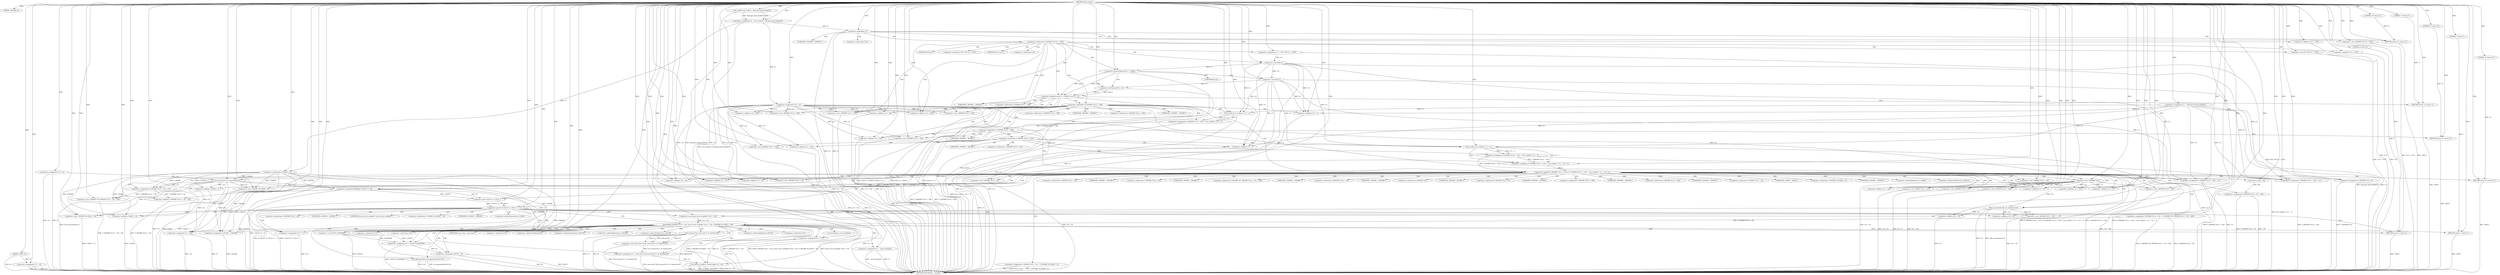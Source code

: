 digraph tftp_connect {  
"1000112" [label = "(METHOD,tftp_connect)" ]
"1000411" [label = "(METHOD_RETURN,int __fastcall)" ]
"1000113" [label = "(PARAM,_DWORD *a1)" ]
"1000114" [label = "(PARAM,_BYTE *a2)" ]
"1000127" [label = "(<operator>.assignment,v14 = a1)" ]
"1000130" [label = "(<operator>.assignment,v13 = a2)" ]
"1000133" [label = "(<operator>.assignment,v11 = &elf_gnu_hash_bucket[47])" ]
"1000139" [label = "(<operator>.assignment,v2 = Curl_ccalloc(1, &elf_gnu_hash_bucket[3]))" ]
"1000141" [label = "(Curl_ccalloc,Curl_ccalloc(1, &elf_gnu_hash_bucket[3]))" ]
"1000147" [label = "(<operator>.assignment,v14[188] = v2)" ]
"1000152" [label = "(<operator>.assignment,v12 = v2)" ]
"1000156" [label = "(<operator>.logicalNot,!v2)" ]
"1000158" [label = "(RETURN,return 27;,return 27;)" ]
"1000159" [label = "(LITERAL,27,return 27;)" ]
"1000162" [label = "(<operator>.cast,(_DWORD *)(*v14 + 1576))" ]
"1000164" [label = "(<operator>.addition,*v14 + 1576)" ]
"1000169" [label = "(<operator>.assignment,v11 = *(int **)(*v14 + 1576))" ]
"1000172" [label = "(<operator>.cast,(int **)(*v14 + 1576))" ]
"1000174" [label = "(<operator>.addition,*v14 + 1576)" ]
"1000179" [label = "(<operator>.logicalOr,(int)v11 > 65464 || (int)v11 < 8)" ]
"1000180" [label = "(<operator>.greaterThan,(int)v11 > 65464)" ]
"1000181" [label = "(<operator>.cast,(int)v11)" ]
"1000185" [label = "(<operator>.lessThan,(int)v11 < 8)" ]
"1000186" [label = "(<operator>.cast,(int)v11)" ]
"1000190" [label = "(RETURN,return 71;,return 71;)" ]
"1000191" [label = "(LITERAL,71,return 71;)" ]
"1000193" [label = "(<operator>.logicalNot,!*(_DWORD *)(v12 + 328))" ]
"1000195" [label = "(<operator>.cast,(_DWORD *)(v12 + 328))" ]
"1000197" [label = "(<operator>.addition,v12 + 328)" ]
"1000201" [label = "(<operator>.assignment,*(_DWORD *)(v12 + 328) = Curl_ccalloc(1, v11 + 1))" ]
"1000203" [label = "(<operator>.cast,(_DWORD *)(v12 + 328))" ]
"1000205" [label = "(<operator>.addition,v12 + 328)" ]
"1000208" [label = "(Curl_ccalloc,Curl_ccalloc(1, v11 + 1))" ]
"1000210" [label = "(<operator>.addition,v11 + 1)" ]
"1000214" [label = "(<operator>.logicalNot,!*(_DWORD *)(v12 + 328))" ]
"1000216" [label = "(<operator>.cast,(_DWORD *)(v12 + 328))" ]
"1000218" [label = "(<operator>.addition,v12 + 328)" ]
"1000221" [label = "(RETURN,return 27;,return 27;)" ]
"1000222" [label = "(LITERAL,27,return 27;)" ]
"1000224" [label = "(<operator>.logicalOr,*(_DWORD *)(v12 + 332) || (*(_DWORD *)(v12 + 332) = Curl_ccalloc(1, v11 + 1)) != 0)" ]
"1000226" [label = "(<operator>.cast,(_DWORD *)(v12 + 332))" ]
"1000228" [label = "(<operator>.addition,v12 + 332)" ]
"1000231" [label = "(<operator>.notEquals,(*(_DWORD *)(v12 + 332) = Curl_ccalloc(1, v11 + 1)) != 0)" ]
"1000232" [label = "(<operator>.assignment,*(_DWORD *)(v12 + 332) = Curl_ccalloc(1, v11 + 1))" ]
"1000234" [label = "(<operator>.cast,(_DWORD *)(v12 + 332))" ]
"1000236" [label = "(<operator>.addition,v12 + 332)" ]
"1000239" [label = "(Curl_ccalloc,Curl_ccalloc(1, v11 + 1))" ]
"1000241" [label = "(<operator>.addition,v11 + 1)" ]
"1000246" [label = "(Curl_conncontrol,Curl_conncontrol(v14))" ]
"1000248" [label = "(<operator>.assignment,*(_DWORD *)(v12 + 16) = v14)" ]
"1000250" [label = "(<operator>.cast,(_DWORD *)(v12 + 16))" ]
"1000252" [label = "(<operator>.addition,v12 + 16)" ]
"1000256" [label = "(<operator>.assignment,*(_DWORD *)(v12 + 20) = *(_DWORD *)(*(_DWORD *)(v12 + 16) + 420))" ]
"1000258" [label = "(<operator>.cast,(_DWORD *)(v12 + 20))" ]
"1000260" [label = "(<operator>.addition,v12 + 20)" ]
"1000264" [label = "(<operator>.cast,(_DWORD *)(*(_DWORD *)(v12 + 16) + 420))" ]
"1000266" [label = "(<operator>.addition,*(_DWORD *)(v12 + 16) + 420)" ]
"1000268" [label = "(<operator>.cast,(_DWORD *)(v12 + 16))" ]
"1000270" [label = "(<operator>.addition,v12 + 16)" ]
"1000274" [label = "(<operator>.assignment,*(_DWORD *)v12 = 0)" ]
"1000276" [label = "(<operator>.cast,(_DWORD *)v12)" ]
"1000280" [label = "(<operator>.assignment,*(_DWORD *)(v12 + 8) = -100)" ]
"1000282" [label = "(<operator>.cast,(_DWORD *)(v12 + 8))" ]
"1000284" [label = "(<operator>.addition,v12 + 8)" ]
"1000287" [label = "(<operator>.minus,-100)" ]
"1000289" [label = "(<operator>.assignment,*(_DWORD *)(v12 + 320) = v11)" ]
"1000291" [label = "(<operator>.cast,(_DWORD *)(v12 + 320))" ]
"1000293" [label = "(<operator>.addition,v12 + 320)" ]
"1000297" [label = "(<operator>.assignment,*(_DWORD *)(v12 + 324) = v11)" ]
"1000299" [label = "(<operator>.cast,(_DWORD *)(v12 + 324))" ]
"1000301" [label = "(<operator>.addition,v12 + 324)" ]
"1000305" [label = "(<operator>.assignment,*(_WORD *)(v12 + 52) = *(_DWORD *)(v14[20] + 4))" ]
"1000307" [label = "(<operator>.cast,(_WORD *)(v12 + 52))" ]
"1000309" [label = "(<operator>.addition,v12 + 52)" ]
"1000313" [label = "(<operator>.cast,(_DWORD *)(v14[20] + 4))" ]
"1000315" [label = "(<operator>.addition,v14[20] + 4)" ]
"1000320" [label = "(tftp_set_timeouts,tftp_set_timeouts(v12))" ]
"1000323" [label = "(<operator>.equals,((v14[147] >> 25) & 1) == 0)" ]
"1000324" [label = "(<operator>.and,(v14[147] >> 25) & 1)" ]
"1000325" [label = "(<operator>.arithmeticShiftRight,v14[147] >> 25)" ]
"1000334" [label = "(bind,bind(*(_DWORD *)(v12 + 20), (const struct sockaddr *)(v12 + 52), *(_DWORD *)(v14[20] + 16)))" ]
"1000336" [label = "(<operator>.cast,(_DWORD *)(v12 + 20))" ]
"1000338" [label = "(<operator>.addition,v12 + 20)" ]
"1000341" [label = "(<operator>.cast,(const struct sockaddr *)(v12 + 52))" ]
"1000343" [label = "(<operator>.addition,v12 + 52)" ]
"1000347" [label = "(<operator>.cast,(_DWORD *)(v14[20] + 16))" ]
"1000349" [label = "(<operator>.addition,v14[20] + 16)" ]
"1000355" [label = "(<operator>.assignment,v8 = *v14)" ]
"1000359" [label = "(<operator>.assignment,v3 = _errno_location())" ]
"1000362" [label = "(<operator>.assignment,v4 = (const char *)Curl_strerror(*v3, v9, &dword_80))" ]
"1000364" [label = "(<operator>.cast,(const char *)Curl_strerror(*v3, v9, &dword_80))" ]
"1000366" [label = "(Curl_strerror,Curl_strerror(*v3, v9, &dword_80))" ]
"1000372" [label = "(Curl_failf,Curl_failf(v8, \"bind() failed; %s\", v4))" ]
"1000376" [label = "(RETURN,return 7;,return 7;)" ]
"1000377" [label = "(LITERAL,7,return 7;)" ]
"1000378" [label = "(<operator>.assignment,v5 = v14)" ]
"1000381" [label = "(<operator>.assignment,v6 = v14[147] | 0x2000000)" ]
"1000383" [label = "(<operator>.or,v14[147] | 0x2000000)" ]
"1000388" [label = "(<operator>.assignment,v14[148] = v14[148])" ]
"1000395" [label = "(<operator>.assignment,v5[147] = v6)" ]
"1000400" [label = "(Curl_pgrsStartNow,Curl_pgrsStartNow(*v14))" ]
"1000403" [label = "(<operator>.assignment,*v13 = 1)" ]
"1000407" [label = "(RETURN,return 0;,return 0;)" ]
"1000408" [label = "(LITERAL,0,return 0;)" ]
"1000409" [label = "(RETURN,return 27;,return 27;)" ]
"1000410" [label = "(LITERAL,27,return 27;)" ]
"1000161" [label = "(<operator>.indirection,*(_DWORD *)(*v14 + 1576))" ]
"1000163" [label = "(UNKNOWN,_DWORD *,_DWORD *)" ]
"1000165" [label = "(<operator>.indirection,*v14)" ]
"1000171" [label = "(<operator>.indirection,*(int **)(*v14 + 1576))" ]
"1000173" [label = "(UNKNOWN,int **,int **)" ]
"1000175" [label = "(<operator>.indirection,*v14)" ]
"1000182" [label = "(UNKNOWN,int,int)" ]
"1000187" [label = "(UNKNOWN,int,int)" ]
"1000194" [label = "(<operator>.indirection,*(_DWORD *)(v12 + 328))" ]
"1000196" [label = "(UNKNOWN,_DWORD *,_DWORD *)" ]
"1000202" [label = "(<operator>.indirection,*(_DWORD *)(v12 + 328))" ]
"1000204" [label = "(UNKNOWN,_DWORD *,_DWORD *)" ]
"1000215" [label = "(<operator>.indirection,*(_DWORD *)(v12 + 328))" ]
"1000217" [label = "(UNKNOWN,_DWORD *,_DWORD *)" ]
"1000225" [label = "(<operator>.indirection,*(_DWORD *)(v12 + 332))" ]
"1000227" [label = "(UNKNOWN,_DWORD *,_DWORD *)" ]
"1000233" [label = "(<operator>.indirection,*(_DWORD *)(v12 + 332))" ]
"1000235" [label = "(UNKNOWN,_DWORD *,_DWORD *)" ]
"1000249" [label = "(<operator>.indirection,*(_DWORD *)(v12 + 16))" ]
"1000251" [label = "(UNKNOWN,_DWORD *,_DWORD *)" ]
"1000257" [label = "(<operator>.indirection,*(_DWORD *)(v12 + 20))" ]
"1000259" [label = "(UNKNOWN,_DWORD *,_DWORD *)" ]
"1000263" [label = "(<operator>.indirection,*(_DWORD *)(*(_DWORD *)(v12 + 16) + 420))" ]
"1000265" [label = "(UNKNOWN,_DWORD *,_DWORD *)" ]
"1000267" [label = "(<operator>.indirection,*(_DWORD *)(v12 + 16))" ]
"1000269" [label = "(UNKNOWN,_DWORD *,_DWORD *)" ]
"1000275" [label = "(<operator>.indirection,*(_DWORD *)v12)" ]
"1000277" [label = "(UNKNOWN,_DWORD *,_DWORD *)" ]
"1000281" [label = "(<operator>.indirection,*(_DWORD *)(v12 + 8))" ]
"1000283" [label = "(UNKNOWN,_DWORD *,_DWORD *)" ]
"1000290" [label = "(<operator>.indirection,*(_DWORD *)(v12 + 320))" ]
"1000292" [label = "(UNKNOWN,_DWORD *,_DWORD *)" ]
"1000298" [label = "(<operator>.indirection,*(_DWORD *)(v12 + 324))" ]
"1000300" [label = "(UNKNOWN,_DWORD *,_DWORD *)" ]
"1000306" [label = "(<operator>.indirection,*(_WORD *)(v12 + 52))" ]
"1000308" [label = "(UNKNOWN,_WORD *,_WORD *)" ]
"1000312" [label = "(<operator>.indirection,*(_DWORD *)(v14[20] + 4))" ]
"1000314" [label = "(UNKNOWN,_DWORD *,_DWORD *)" ]
"1000316" [label = "(<operator>.indirectIndexAccess,v14[20])" ]
"1000326" [label = "(<operator>.indirectIndexAccess,v14[147])" ]
"1000335" [label = "(<operator>.indirection,*(_DWORD *)(v12 + 20))" ]
"1000337" [label = "(UNKNOWN,_DWORD *,_DWORD *)" ]
"1000342" [label = "(UNKNOWN,const struct sockaddr *,const struct sockaddr *)" ]
"1000346" [label = "(<operator>.indirection,*(_DWORD *)(v14[20] + 16))" ]
"1000348" [label = "(UNKNOWN,_DWORD *,_DWORD *)" ]
"1000350" [label = "(<operator>.indirectIndexAccess,v14[20])" ]
"1000357" [label = "(<operator>.indirection,*v14)" ]
"1000361" [label = "(_errno_location,_errno_location())" ]
"1000365" [label = "(UNKNOWN,const char *,const char *)" ]
"1000367" [label = "(<operator>.indirection,*v3)" ]
"1000370" [label = "(<operator>.addressOf,&dword_80)" ]
"1000384" [label = "(<operator>.indirectIndexAccess,v14[147])" ]
"1000389" [label = "(<operator>.indirectIndexAccess,v14[148])" ]
"1000392" [label = "(<operator>.indirectIndexAccess,v14[148])" ]
"1000396" [label = "(<operator>.indirectIndexAccess,v5[147])" ]
"1000401" [label = "(<operator>.indirection,*v14)" ]
"1000404" [label = "(<operator>.indirection,*v13)" ]
  "1000158" -> "1000411"  [ label = "DDG: <RET>"] 
  "1000409" -> "1000411"  [ label = "DDG: <RET>"] 
  "1000407" -> "1000411"  [ label = "DDG: <RET>"] 
  "1000190" -> "1000411"  [ label = "DDG: <RET>"] 
  "1000376" -> "1000411"  [ label = "DDG: <RET>"] 
  "1000359" -> "1000411"  [ label = "DDG: v3"] 
  "1000258" -> "1000411"  [ label = "DDG: v12 + 20"] 
  "1000180" -> "1000411"  [ label = "DDG: (int)v11"] 
  "1000162" -> "1000411"  [ label = "DDG: *v14 + 1576"] 
  "1000266" -> "1000411"  [ label = "DDG: *(_DWORD *)(v12 + 16)"] 
  "1000216" -> "1000411"  [ label = "DDG: v12 + 328"] 
  "1000193" -> "1000411"  [ label = "DDG: *(_DWORD *)(v12 + 328)"] 
  "1000141" -> "1000411"  [ label = "DDG: &elf_gnu_hash_bucket[3]"] 
  "1000127" -> "1000411"  [ label = "DDG: v14"] 
  "1000388" -> "1000411"  [ label = "DDG: v14[148]"] 
  "1000315" -> "1000411"  [ label = "DDG: v14[20]"] 
  "1000334" -> "1000411"  [ label = "DDG: *(_DWORD *)(v12 + 20)"] 
  "1000324" -> "1000411"  [ label = "DDG: v14[147] >> 25"] 
  "1000232" -> "1000411"  [ label = "DDG: Curl_ccalloc(1, v11 + 1)"] 
  "1000343" -> "1000411"  [ label = "DDG: v12"] 
  "1000172" -> "1000411"  [ label = "DDG: *v14 + 1576"] 
  "1000320" -> "1000411"  [ label = "DDG: v12"] 
  "1000334" -> "1000411"  [ label = "DDG: bind(*(_DWORD *)(v12 + 20), (const struct sockaddr *)(v12 + 52), *(_DWORD *)(v14[20] + 16))"] 
  "1000210" -> "1000411"  [ label = "DDG: v11"] 
  "1000323" -> "1000411"  [ label = "DDG: ((v14[147] >> 25) & 1) == 0"] 
  "1000400" -> "1000411"  [ label = "DDG: *v14"] 
  "1000362" -> "1000411"  [ label = "DDG: (const char *)Curl_strerror(*v3, v9, &dword_80)"] 
  "1000246" -> "1000411"  [ label = "DDG: Curl_conncontrol(v14)"] 
  "1000156" -> "1000411"  [ label = "DDG: v2"] 
  "1000366" -> "1000411"  [ label = "DDG: v9"] 
  "1000228" -> "1000411"  [ label = "DDG: v12"] 
  "1000289" -> "1000411"  [ label = "DDG: *(_DWORD *)(v12 + 320)"] 
  "1000378" -> "1000411"  [ label = "DDG: v14"] 
  "1000297" -> "1000411"  [ label = "DDG: *(_DWORD *)(v12 + 324)"] 
  "1000320" -> "1000411"  [ label = "DDG: tftp_set_timeouts(v12)"] 
  "1000383" -> "1000411"  [ label = "DDG: v14[147]"] 
  "1000133" -> "1000411"  [ label = "DDG: v11"] 
  "1000299" -> "1000411"  [ label = "DDG: v12 + 324"] 
  "1000366" -> "1000411"  [ label = "DDG: &dword_80"] 
  "1000214" -> "1000411"  [ label = "DDG: !*(_DWORD *)(v12 + 328)"] 
  "1000268" -> "1000411"  [ label = "DDG: v12 + 16"] 
  "1000264" -> "1000411"  [ label = "DDG: *(_DWORD *)(v12 + 16) + 420"] 
  "1000152" -> "1000411"  [ label = "DDG: v12"] 
  "1000400" -> "1000411"  [ label = "DDG: Curl_pgrsStartNow(*v14)"] 
  "1000239" -> "1000411"  [ label = "DDG: v11 + 1"] 
  "1000334" -> "1000411"  [ label = "DDG: (const struct sockaddr *)(v12 + 52)"] 
  "1000181" -> "1000411"  [ label = "DDG: v11"] 
  "1000224" -> "1000411"  [ label = "DDG: *(_DWORD *)(v12 + 332) || (*(_DWORD *)(v12 + 332) = Curl_ccalloc(1, v11 + 1)) != 0"] 
  "1000179" -> "1000411"  [ label = "DDG: (int)v11 > 65464"] 
  "1000147" -> "1000411"  [ label = "DDG: v14[188]"] 
  "1000234" -> "1000411"  [ label = "DDG: v12 + 332"] 
  "1000214" -> "1000411"  [ label = "DDG: *(_DWORD *)(v12 + 328)"] 
  "1000236" -> "1000411"  [ label = "DDG: v12"] 
  "1000256" -> "1000411"  [ label = "DDG: *(_DWORD *)(*(_DWORD *)(v12 + 16) + 420)"] 
  "1000297" -> "1000411"  [ label = "DDG: v11"] 
  "1000349" -> "1000411"  [ label = "DDG: v14[20]"] 
  "1000334" -> "1000411"  [ label = "DDG: *(_DWORD *)(v14[20] + 16)"] 
  "1000366" -> "1000411"  [ label = "DDG: *v3"] 
  "1000291" -> "1000411"  [ label = "DDG: v12 + 320"] 
  "1000248" -> "1000411"  [ label = "DDG: v14"] 
  "1000359" -> "1000411"  [ label = "DDG: _errno_location()"] 
  "1000179" -> "1000411"  [ label = "DDG: (int)v11 < 8"] 
  "1000193" -> "1000411"  [ label = "DDG: !*(_DWORD *)(v12 + 328)"] 
  "1000130" -> "1000411"  [ label = "DDG: v13"] 
  "1000274" -> "1000411"  [ label = "DDG: *(_DWORD *)v12"] 
  "1000378" -> "1000411"  [ label = "DDG: v5"] 
  "1000341" -> "1000411"  [ label = "DDG: v12 + 52"] 
  "1000224" -> "1000411"  [ label = "DDG: *(_DWORD *)(v12 + 332)"] 
  "1000364" -> "1000411"  [ label = "DDG: Curl_strerror(*v3, v9, &dword_80)"] 
  "1000224" -> "1000411"  [ label = "DDG: (*(_DWORD *)(v12 + 332) = Curl_ccalloc(1, v11 + 1)) != 0"] 
  "1000280" -> "1000411"  [ label = "DDG: -100"] 
  "1000372" -> "1000411"  [ label = "DDG: Curl_failf(v8, \"bind() failed; %s\", v4)"] 
  "1000347" -> "1000411"  [ label = "DDG: v14[20] + 16"] 
  "1000186" -> "1000411"  [ label = "DDG: v11"] 
  "1000313" -> "1000411"  [ label = "DDG: v14[20] + 4"] 
  "1000201" -> "1000411"  [ label = "DDG: Curl_ccalloc(1, v11 + 1)"] 
  "1000256" -> "1000411"  [ label = "DDG: *(_DWORD *)(v12 + 20)"] 
  "1000169" -> "1000411"  [ label = "DDG: *(int **)(*v14 + 1576)"] 
  "1000280" -> "1000411"  [ label = "DDG: *(_DWORD *)(v12 + 8)"] 
  "1000133" -> "1000411"  [ label = "DDG: &elf_gnu_hash_bucket[47]"] 
  "1000139" -> "1000411"  [ label = "DDG: Curl_ccalloc(1, &elf_gnu_hash_bucket[3])"] 
  "1000403" -> "1000411"  [ label = "DDG: *v13"] 
  "1000156" -> "1000411"  [ label = "DDG: !v2"] 
  "1000305" -> "1000411"  [ label = "DDG: *(_WORD *)(v12 + 52)"] 
  "1000226" -> "1000411"  [ label = "DDG: v12 + 332"] 
  "1000114" -> "1000411"  [ label = "DDG: a2"] 
  "1000241" -> "1000411"  [ label = "DDG: v11"] 
  "1000395" -> "1000411"  [ label = "DDG: v5[147]"] 
  "1000179" -> "1000411"  [ label = "DDG: (int)v11 > 65464 || (int)v11 < 8"] 
  "1000372" -> "1000411"  [ label = "DDG: v4"] 
  "1000127" -> "1000411"  [ label = "DDG: a1"] 
  "1000381" -> "1000411"  [ label = "DDG: v14[147] | 0x2000000"] 
  "1000355" -> "1000411"  [ label = "DDG: *v14"] 
  "1000208" -> "1000411"  [ label = "DDG: v11 + 1"] 
  "1000282" -> "1000411"  [ label = "DDG: v12 + 8"] 
  "1000395" -> "1000411"  [ label = "DDG: v6"] 
  "1000307" -> "1000411"  [ label = "DDG: v12 + 52"] 
  "1000174" -> "1000411"  [ label = "DDG: *v14"] 
  "1000325" -> "1000411"  [ label = "DDG: v14[147]"] 
  "1000372" -> "1000411"  [ label = "DDG: v8"] 
  "1000195" -> "1000411"  [ label = "DDG: v12 + 328"] 
  "1000323" -> "1000411"  [ label = "DDG: (v14[147] >> 25) & 1"] 
  "1000336" -> "1000411"  [ label = "DDG: v12 + 20"] 
  "1000305" -> "1000411"  [ label = "DDG: *(_DWORD *)(v14[20] + 4)"] 
  "1000164" -> "1000411"  [ label = "DDG: *v14"] 
  "1000218" -> "1000411"  [ label = "DDG: v12"] 
  "1000185" -> "1000411"  [ label = "DDG: (int)v11"] 
  "1000130" -> "1000411"  [ label = "DDG: a2"] 
  "1000221" -> "1000411"  [ label = "DDG: <RET>"] 
  "1000112" -> "1000113"  [ label = "DDG: "] 
  "1000112" -> "1000114"  [ label = "DDG: "] 
  "1000112" -> "1000127"  [ label = "DDG: "] 
  "1000114" -> "1000130"  [ label = "DDG: a2"] 
  "1000112" -> "1000130"  [ label = "DDG: "] 
  "1000112" -> "1000133"  [ label = "DDG: "] 
  "1000141" -> "1000139"  [ label = "DDG: 1"] 
  "1000141" -> "1000139"  [ label = "DDG: &elf_gnu_hash_bucket[3]"] 
  "1000112" -> "1000139"  [ label = "DDG: "] 
  "1000112" -> "1000141"  [ label = "DDG: "] 
  "1000139" -> "1000147"  [ label = "DDG: v2"] 
  "1000112" -> "1000147"  [ label = "DDG: "] 
  "1000112" -> "1000152"  [ label = "DDG: "] 
  "1000139" -> "1000152"  [ label = "DDG: v2"] 
  "1000112" -> "1000156"  [ label = "DDG: "] 
  "1000139" -> "1000156"  [ label = "DDG: v2"] 
  "1000159" -> "1000158"  [ label = "DDG: 27"] 
  "1000112" -> "1000158"  [ label = "DDG: "] 
  "1000112" -> "1000159"  [ label = "DDG: "] 
  "1000112" -> "1000162"  [ label = "DDG: "] 
  "1000112" -> "1000164"  [ label = "DDG: "] 
  "1000112" -> "1000169"  [ label = "DDG: "] 
  "1000112" -> "1000172"  [ label = "DDG: "] 
  "1000112" -> "1000174"  [ label = "DDG: "] 
  "1000180" -> "1000179"  [ label = "DDG: (int)v11"] 
  "1000180" -> "1000179"  [ label = "DDG: 65464"] 
  "1000181" -> "1000180"  [ label = "DDG: v11"] 
  "1000169" -> "1000181"  [ label = "DDG: v11"] 
  "1000112" -> "1000181"  [ label = "DDG: "] 
  "1000112" -> "1000180"  [ label = "DDG: "] 
  "1000185" -> "1000179"  [ label = "DDG: (int)v11"] 
  "1000185" -> "1000179"  [ label = "DDG: 8"] 
  "1000186" -> "1000185"  [ label = "DDG: v11"] 
  "1000181" -> "1000186"  [ label = "DDG: v11"] 
  "1000112" -> "1000186"  [ label = "DDG: "] 
  "1000112" -> "1000185"  [ label = "DDG: "] 
  "1000191" -> "1000190"  [ label = "DDG: 71"] 
  "1000112" -> "1000190"  [ label = "DDG: "] 
  "1000112" -> "1000191"  [ label = "DDG: "] 
  "1000152" -> "1000195"  [ label = "DDG: v12"] 
  "1000112" -> "1000195"  [ label = "DDG: "] 
  "1000152" -> "1000197"  [ label = "DDG: v12"] 
  "1000112" -> "1000197"  [ label = "DDG: "] 
  "1000208" -> "1000201"  [ label = "DDG: 1"] 
  "1000208" -> "1000201"  [ label = "DDG: v11 + 1"] 
  "1000112" -> "1000203"  [ label = "DDG: "] 
  "1000152" -> "1000203"  [ label = "DDG: v12"] 
  "1000112" -> "1000205"  [ label = "DDG: "] 
  "1000152" -> "1000205"  [ label = "DDG: v12"] 
  "1000112" -> "1000208"  [ label = "DDG: "] 
  "1000133" -> "1000208"  [ label = "DDG: v11"] 
  "1000181" -> "1000208"  [ label = "DDG: v11"] 
  "1000186" -> "1000208"  [ label = "DDG: v11"] 
  "1000133" -> "1000210"  [ label = "DDG: v11"] 
  "1000181" -> "1000210"  [ label = "DDG: v11"] 
  "1000186" -> "1000210"  [ label = "DDG: v11"] 
  "1000112" -> "1000210"  [ label = "DDG: "] 
  "1000201" -> "1000214"  [ label = "DDG: *(_DWORD *)(v12 + 328)"] 
  "1000112" -> "1000216"  [ label = "DDG: "] 
  "1000152" -> "1000216"  [ label = "DDG: v12"] 
  "1000112" -> "1000218"  [ label = "DDG: "] 
  "1000152" -> "1000218"  [ label = "DDG: v12"] 
  "1000222" -> "1000221"  [ label = "DDG: 27"] 
  "1000112" -> "1000221"  [ label = "DDG: "] 
  "1000112" -> "1000222"  [ label = "DDG: "] 
  "1000232" -> "1000224"  [ label = "DDG: *(_DWORD *)(v12 + 332)"] 
  "1000112" -> "1000226"  [ label = "DDG: "] 
  "1000152" -> "1000226"  [ label = "DDG: v12"] 
  "1000112" -> "1000228"  [ label = "DDG: "] 
  "1000152" -> "1000228"  [ label = "DDG: v12"] 
  "1000231" -> "1000224"  [ label = "DDG: 0"] 
  "1000232" -> "1000231"  [ label = "DDG: *(_DWORD *)(v12 + 332)"] 
  "1000239" -> "1000231"  [ label = "DDG: 1"] 
  "1000239" -> "1000231"  [ label = "DDG: v11 + 1"] 
  "1000112" -> "1000234"  [ label = "DDG: "] 
  "1000152" -> "1000234"  [ label = "DDG: v12"] 
  "1000112" -> "1000236"  [ label = "DDG: "] 
  "1000152" -> "1000236"  [ label = "DDG: v12"] 
  "1000239" -> "1000232"  [ label = "DDG: 1"] 
  "1000239" -> "1000232"  [ label = "DDG: v11 + 1"] 
  "1000112" -> "1000239"  [ label = "DDG: "] 
  "1000133" -> "1000239"  [ label = "DDG: v11"] 
  "1000181" -> "1000239"  [ label = "DDG: v11"] 
  "1000186" -> "1000239"  [ label = "DDG: v11"] 
  "1000133" -> "1000241"  [ label = "DDG: v11"] 
  "1000181" -> "1000241"  [ label = "DDG: v11"] 
  "1000186" -> "1000241"  [ label = "DDG: v11"] 
  "1000112" -> "1000241"  [ label = "DDG: "] 
  "1000112" -> "1000231"  [ label = "DDG: "] 
  "1000127" -> "1000246"  [ label = "DDG: v14"] 
  "1000147" -> "1000246"  [ label = "DDG: v14[188]"] 
  "1000112" -> "1000246"  [ label = "DDG: "] 
  "1000147" -> "1000248"  [ label = "DDG: v14[188]"] 
  "1000246" -> "1000248"  [ label = "DDG: v14"] 
  "1000112" -> "1000248"  [ label = "DDG: "] 
  "1000112" -> "1000250"  [ label = "DDG: "] 
  "1000152" -> "1000250"  [ label = "DDG: v12"] 
  "1000112" -> "1000252"  [ label = "DDG: "] 
  "1000152" -> "1000252"  [ label = "DDG: v12"] 
  "1000112" -> "1000258"  [ label = "DDG: "] 
  "1000152" -> "1000258"  [ label = "DDG: v12"] 
  "1000112" -> "1000260"  [ label = "DDG: "] 
  "1000152" -> "1000260"  [ label = "DDG: v12"] 
  "1000248" -> "1000264"  [ label = "DDG: *(_DWORD *)(v12 + 16)"] 
  "1000112" -> "1000264"  [ label = "DDG: "] 
  "1000248" -> "1000266"  [ label = "DDG: *(_DWORD *)(v12 + 16)"] 
  "1000112" -> "1000268"  [ label = "DDG: "] 
  "1000152" -> "1000268"  [ label = "DDG: v12"] 
  "1000112" -> "1000270"  [ label = "DDG: "] 
  "1000152" -> "1000270"  [ label = "DDG: v12"] 
  "1000112" -> "1000266"  [ label = "DDG: "] 
  "1000112" -> "1000274"  [ label = "DDG: "] 
  "1000112" -> "1000276"  [ label = "DDG: "] 
  "1000152" -> "1000276"  [ label = "DDG: v12"] 
  "1000287" -> "1000280"  [ label = "DDG: 100"] 
  "1000276" -> "1000282"  [ label = "DDG: v12"] 
  "1000112" -> "1000282"  [ label = "DDG: "] 
  "1000276" -> "1000284"  [ label = "DDG: v12"] 
  "1000112" -> "1000284"  [ label = "DDG: "] 
  "1000112" -> "1000287"  [ label = "DDG: "] 
  "1000133" -> "1000289"  [ label = "DDG: v11"] 
  "1000181" -> "1000289"  [ label = "DDG: v11"] 
  "1000186" -> "1000289"  [ label = "DDG: v11"] 
  "1000112" -> "1000289"  [ label = "DDG: "] 
  "1000112" -> "1000291"  [ label = "DDG: "] 
  "1000276" -> "1000291"  [ label = "DDG: v12"] 
  "1000112" -> "1000293"  [ label = "DDG: "] 
  "1000276" -> "1000293"  [ label = "DDG: v12"] 
  "1000112" -> "1000297"  [ label = "DDG: "] 
  "1000133" -> "1000297"  [ label = "DDG: v11"] 
  "1000181" -> "1000297"  [ label = "DDG: v11"] 
  "1000186" -> "1000297"  [ label = "DDG: v11"] 
  "1000112" -> "1000299"  [ label = "DDG: "] 
  "1000276" -> "1000299"  [ label = "DDG: v12"] 
  "1000112" -> "1000301"  [ label = "DDG: "] 
  "1000276" -> "1000301"  [ label = "DDG: v12"] 
  "1000112" -> "1000307"  [ label = "DDG: "] 
  "1000276" -> "1000307"  [ label = "DDG: v12"] 
  "1000112" -> "1000309"  [ label = "DDG: "] 
  "1000276" -> "1000309"  [ label = "DDG: v12"] 
  "1000147" -> "1000313"  [ label = "DDG: v14[188]"] 
  "1000246" -> "1000313"  [ label = "DDG: v14"] 
  "1000112" -> "1000313"  [ label = "DDG: "] 
  "1000147" -> "1000315"  [ label = "DDG: v14[188]"] 
  "1000246" -> "1000315"  [ label = "DDG: v14"] 
  "1000112" -> "1000315"  [ label = "DDG: "] 
  "1000112" -> "1000320"  [ label = "DDG: "] 
  "1000276" -> "1000320"  [ label = "DDG: v12"] 
  "1000324" -> "1000323"  [ label = "DDG: v14[147] >> 25"] 
  "1000324" -> "1000323"  [ label = "DDG: 1"] 
  "1000325" -> "1000324"  [ label = "DDG: v14[147]"] 
  "1000325" -> "1000324"  [ label = "DDG: 25"] 
  "1000147" -> "1000325"  [ label = "DDG: v14[188]"] 
  "1000246" -> "1000325"  [ label = "DDG: v14"] 
  "1000112" -> "1000325"  [ label = "DDG: "] 
  "1000112" -> "1000324"  [ label = "DDG: "] 
  "1000112" -> "1000323"  [ label = "DDG: "] 
  "1000256" -> "1000334"  [ label = "DDG: *(_DWORD *)(v12 + 20)"] 
  "1000320" -> "1000336"  [ label = "DDG: v12"] 
  "1000112" -> "1000336"  [ label = "DDG: "] 
  "1000320" -> "1000338"  [ label = "DDG: v12"] 
  "1000112" -> "1000338"  [ label = "DDG: "] 
  "1000341" -> "1000334"  [ label = "DDG: v12 + 52"] 
  "1000112" -> "1000341"  [ label = "DDG: "] 
  "1000320" -> "1000341"  [ label = "DDG: v12"] 
  "1000112" -> "1000343"  [ label = "DDG: "] 
  "1000320" -> "1000343"  [ label = "DDG: v12"] 
  "1000147" -> "1000347"  [ label = "DDG: v14[188]"] 
  "1000246" -> "1000347"  [ label = "DDG: v14"] 
  "1000112" -> "1000347"  [ label = "DDG: "] 
  "1000147" -> "1000349"  [ label = "DDG: v14[188]"] 
  "1000246" -> "1000349"  [ label = "DDG: v14"] 
  "1000112" -> "1000349"  [ label = "DDG: "] 
  "1000112" -> "1000355"  [ label = "DDG: "] 
  "1000112" -> "1000359"  [ label = "DDG: "] 
  "1000364" -> "1000362"  [ label = "DDG: Curl_strerror(*v3, v9, &dword_80)"] 
  "1000112" -> "1000362"  [ label = "DDG: "] 
  "1000366" -> "1000364"  [ label = "DDG: *v3"] 
  "1000366" -> "1000364"  [ label = "DDG: v9"] 
  "1000366" -> "1000364"  [ label = "DDG: &dword_80"] 
  "1000112" -> "1000366"  [ label = "DDG: "] 
  "1000355" -> "1000372"  [ label = "DDG: v8"] 
  "1000112" -> "1000372"  [ label = "DDG: "] 
  "1000362" -> "1000372"  [ label = "DDG: v4"] 
  "1000377" -> "1000376"  [ label = "DDG: 7"] 
  "1000112" -> "1000376"  [ label = "DDG: "] 
  "1000112" -> "1000377"  [ label = "DDG: "] 
  "1000147" -> "1000378"  [ label = "DDG: v14[188]"] 
  "1000325" -> "1000378"  [ label = "DDG: v14[147]"] 
  "1000112" -> "1000378"  [ label = "DDG: "] 
  "1000246" -> "1000378"  [ label = "DDG: v14"] 
  "1000383" -> "1000381"  [ label = "DDG: v14[147]"] 
  "1000383" -> "1000381"  [ label = "DDG: 0x2000000"] 
  "1000112" -> "1000381"  [ label = "DDG: "] 
  "1000325" -> "1000383"  [ label = "DDG: v14[147]"] 
  "1000147" -> "1000383"  [ label = "DDG: v14[188]"] 
  "1000112" -> "1000383"  [ label = "DDG: "] 
  "1000246" -> "1000383"  [ label = "DDG: v14"] 
  "1000147" -> "1000388"  [ label = "DDG: v14[188]"] 
  "1000325" -> "1000388"  [ label = "DDG: v14[147]"] 
  "1000112" -> "1000388"  [ label = "DDG: "] 
  "1000246" -> "1000388"  [ label = "DDG: v14"] 
  "1000381" -> "1000395"  [ label = "DDG: v6"] 
  "1000112" -> "1000395"  [ label = "DDG: "] 
  "1000112" -> "1000403"  [ label = "DDG: "] 
  "1000408" -> "1000407"  [ label = "DDG: 0"] 
  "1000112" -> "1000407"  [ label = "DDG: "] 
  "1000112" -> "1000408"  [ label = "DDG: "] 
  "1000410" -> "1000409"  [ label = "DDG: 27"] 
  "1000112" -> "1000409"  [ label = "DDG: "] 
  "1000112" -> "1000410"  [ label = "DDG: "] 
  "1000156" -> "1000158"  [ label = "CDG: "] 
  "1000156" -> "1000165"  [ label = "CDG: "] 
  "1000156" -> "1000164"  [ label = "CDG: "] 
  "1000156" -> "1000163"  [ label = "CDG: "] 
  "1000156" -> "1000162"  [ label = "CDG: "] 
  "1000156" -> "1000161"  [ label = "CDG: "] 
  "1000161" -> "1000175"  [ label = "CDG: "] 
  "1000161" -> "1000174"  [ label = "CDG: "] 
  "1000161" -> "1000173"  [ label = "CDG: "] 
  "1000161" -> "1000172"  [ label = "CDG: "] 
  "1000161" -> "1000171"  [ label = "CDG: "] 
  "1000161" -> "1000169"  [ label = "CDG: "] 
  "1000161" -> "1000182"  [ label = "CDG: "] 
  "1000161" -> "1000181"  [ label = "CDG: "] 
  "1000161" -> "1000180"  [ label = "CDG: "] 
  "1000161" -> "1000179"  [ label = "CDG: "] 
  "1000161" -> "1000197"  [ label = "CDG: "] 
  "1000161" -> "1000196"  [ label = "CDG: "] 
  "1000161" -> "1000195"  [ label = "CDG: "] 
  "1000161" -> "1000194"  [ label = "CDG: "] 
  "1000161" -> "1000193"  [ label = "CDG: "] 
  "1000179" -> "1000190"  [ label = "CDG: "] 
  "1000179" -> "1000197"  [ label = "CDG: "] 
  "1000179" -> "1000196"  [ label = "CDG: "] 
  "1000179" -> "1000195"  [ label = "CDG: "] 
  "1000179" -> "1000194"  [ label = "CDG: "] 
  "1000179" -> "1000193"  [ label = "CDG: "] 
  "1000180" -> "1000187"  [ label = "CDG: "] 
  "1000180" -> "1000186"  [ label = "CDG: "] 
  "1000180" -> "1000185"  [ label = "CDG: "] 
  "1000193" -> "1000208"  [ label = "CDG: "] 
  "1000193" -> "1000205"  [ label = "CDG: "] 
  "1000193" -> "1000204"  [ label = "CDG: "] 
  "1000193" -> "1000203"  [ label = "CDG: "] 
  "1000193" -> "1000202"  [ label = "CDG: "] 
  "1000193" -> "1000201"  [ label = "CDG: "] 
  "1000193" -> "1000224"  [ label = "CDG: "] 
  "1000193" -> "1000218"  [ label = "CDG: "] 
  "1000193" -> "1000217"  [ label = "CDG: "] 
  "1000193" -> "1000216"  [ label = "CDG: "] 
  "1000193" -> "1000215"  [ label = "CDG: "] 
  "1000193" -> "1000214"  [ label = "CDG: "] 
  "1000193" -> "1000210"  [ label = "CDG: "] 
  "1000193" -> "1000228"  [ label = "CDG: "] 
  "1000193" -> "1000227"  [ label = "CDG: "] 
  "1000193" -> "1000226"  [ label = "CDG: "] 
  "1000193" -> "1000225"  [ label = "CDG: "] 
  "1000214" -> "1000224"  [ label = "CDG: "] 
  "1000214" -> "1000221"  [ label = "CDG: "] 
  "1000214" -> "1000228"  [ label = "CDG: "] 
  "1000214" -> "1000227"  [ label = "CDG: "] 
  "1000214" -> "1000226"  [ label = "CDG: "] 
  "1000214" -> "1000225"  [ label = "CDG: "] 
  "1000224" -> "1000256"  [ label = "CDG: "] 
  "1000224" -> "1000252"  [ label = "CDG: "] 
  "1000224" -> "1000251"  [ label = "CDG: "] 
  "1000224" -> "1000250"  [ label = "CDG: "] 
  "1000224" -> "1000249"  [ label = "CDG: "] 
  "1000224" -> "1000248"  [ label = "CDG: "] 
  "1000224" -> "1000246"  [ label = "CDG: "] 
  "1000224" -> "1000270"  [ label = "CDG: "] 
  "1000224" -> "1000269"  [ label = "CDG: "] 
  "1000224" -> "1000268"  [ label = "CDG: "] 
  "1000224" -> "1000267"  [ label = "CDG: "] 
  "1000224" -> "1000266"  [ label = "CDG: "] 
  "1000224" -> "1000265"  [ label = "CDG: "] 
  "1000224" -> "1000264"  [ label = "CDG: "] 
  "1000224" -> "1000263"  [ label = "CDG: "] 
  "1000224" -> "1000260"  [ label = "CDG: "] 
  "1000224" -> "1000259"  [ label = "CDG: "] 
  "1000224" -> "1000258"  [ label = "CDG: "] 
  "1000224" -> "1000257"  [ label = "CDG: "] 
  "1000224" -> "1000287"  [ label = "CDG: "] 
  "1000224" -> "1000284"  [ label = "CDG: "] 
  "1000224" -> "1000283"  [ label = "CDG: "] 
  "1000224" -> "1000282"  [ label = "CDG: "] 
  "1000224" -> "1000281"  [ label = "CDG: "] 
  "1000224" -> "1000280"  [ label = "CDG: "] 
  "1000224" -> "1000277"  [ label = "CDG: "] 
  "1000224" -> "1000276"  [ label = "CDG: "] 
  "1000224" -> "1000275"  [ label = "CDG: "] 
  "1000224" -> "1000274"  [ label = "CDG: "] 
  "1000224" -> "1000301"  [ label = "CDG: "] 
  "1000224" -> "1000300"  [ label = "CDG: "] 
  "1000224" -> "1000299"  [ label = "CDG: "] 
  "1000224" -> "1000298"  [ label = "CDG: "] 
  "1000224" -> "1000297"  [ label = "CDG: "] 
  "1000224" -> "1000293"  [ label = "CDG: "] 
  "1000224" -> "1000292"  [ label = "CDG: "] 
  "1000224" -> "1000291"  [ label = "CDG: "] 
  "1000224" -> "1000290"  [ label = "CDG: "] 
  "1000224" -> "1000289"  [ label = "CDG: "] 
  "1000224" -> "1000320"  [ label = "CDG: "] 
  "1000224" -> "1000316"  [ label = "CDG: "] 
  "1000224" -> "1000315"  [ label = "CDG: "] 
  "1000224" -> "1000314"  [ label = "CDG: "] 
  "1000224" -> "1000313"  [ label = "CDG: "] 
  "1000224" -> "1000312"  [ label = "CDG: "] 
  "1000224" -> "1000309"  [ label = "CDG: "] 
  "1000224" -> "1000308"  [ label = "CDG: "] 
  "1000224" -> "1000307"  [ label = "CDG: "] 
  "1000224" -> "1000306"  [ label = "CDG: "] 
  "1000224" -> "1000305"  [ label = "CDG: "] 
  "1000224" -> "1000326"  [ label = "CDG: "] 
  "1000224" -> "1000325"  [ label = "CDG: "] 
  "1000224" -> "1000324"  [ label = "CDG: "] 
  "1000224" -> "1000323"  [ label = "CDG: "] 
  "1000224" -> "1000409"  [ label = "CDG: "] 
  "1000225" -> "1000239"  [ label = "CDG: "] 
  "1000225" -> "1000236"  [ label = "CDG: "] 
  "1000225" -> "1000235"  [ label = "CDG: "] 
  "1000225" -> "1000234"  [ label = "CDG: "] 
  "1000225" -> "1000233"  [ label = "CDG: "] 
  "1000225" -> "1000232"  [ label = "CDG: "] 
  "1000225" -> "1000231"  [ label = "CDG: "] 
  "1000225" -> "1000241"  [ label = "CDG: "] 
  "1000323" -> "1000336"  [ label = "CDG: "] 
  "1000323" -> "1000335"  [ label = "CDG: "] 
  "1000323" -> "1000334"  [ label = "CDG: "] 
  "1000323" -> "1000350"  [ label = "CDG: "] 
  "1000323" -> "1000349"  [ label = "CDG: "] 
  "1000323" -> "1000348"  [ label = "CDG: "] 
  "1000323" -> "1000347"  [ label = "CDG: "] 
  "1000323" -> "1000346"  [ label = "CDG: "] 
  "1000323" -> "1000343"  [ label = "CDG: "] 
  "1000323" -> "1000342"  [ label = "CDG: "] 
  "1000323" -> "1000341"  [ label = "CDG: "] 
  "1000323" -> "1000338"  [ label = "CDG: "] 
  "1000323" -> "1000337"  [ label = "CDG: "] 
  "1000323" -> "1000400"  [ label = "CDG: "] 
  "1000323" -> "1000407"  [ label = "CDG: "] 
  "1000323" -> "1000404"  [ label = "CDG: "] 
  "1000323" -> "1000403"  [ label = "CDG: "] 
  "1000323" -> "1000401"  [ label = "CDG: "] 
  "1000334" -> "1000367"  [ label = "CDG: "] 
  "1000334" -> "1000366"  [ label = "CDG: "] 
  "1000334" -> "1000365"  [ label = "CDG: "] 
  "1000334" -> "1000364"  [ label = "CDG: "] 
  "1000334" -> "1000362"  [ label = "CDG: "] 
  "1000334" -> "1000361"  [ label = "CDG: "] 
  "1000334" -> "1000359"  [ label = "CDG: "] 
  "1000334" -> "1000357"  [ label = "CDG: "] 
  "1000334" -> "1000355"  [ label = "CDG: "] 
  "1000334" -> "1000384"  [ label = "CDG: "] 
  "1000334" -> "1000383"  [ label = "CDG: "] 
  "1000334" -> "1000381"  [ label = "CDG: "] 
  "1000334" -> "1000378"  [ label = "CDG: "] 
  "1000334" -> "1000376"  [ label = "CDG: "] 
  "1000334" -> "1000372"  [ label = "CDG: "] 
  "1000334" -> "1000370"  [ label = "CDG: "] 
  "1000334" -> "1000400"  [ label = "CDG: "] 
  "1000334" -> "1000396"  [ label = "CDG: "] 
  "1000334" -> "1000395"  [ label = "CDG: "] 
  "1000334" -> "1000392"  [ label = "CDG: "] 
  "1000334" -> "1000389"  [ label = "CDG: "] 
  "1000334" -> "1000388"  [ label = "CDG: "] 
  "1000334" -> "1000407"  [ label = "CDG: "] 
  "1000334" -> "1000404"  [ label = "CDG: "] 
  "1000334" -> "1000403"  [ label = "CDG: "] 
  "1000334" -> "1000401"  [ label = "CDG: "] 
}

